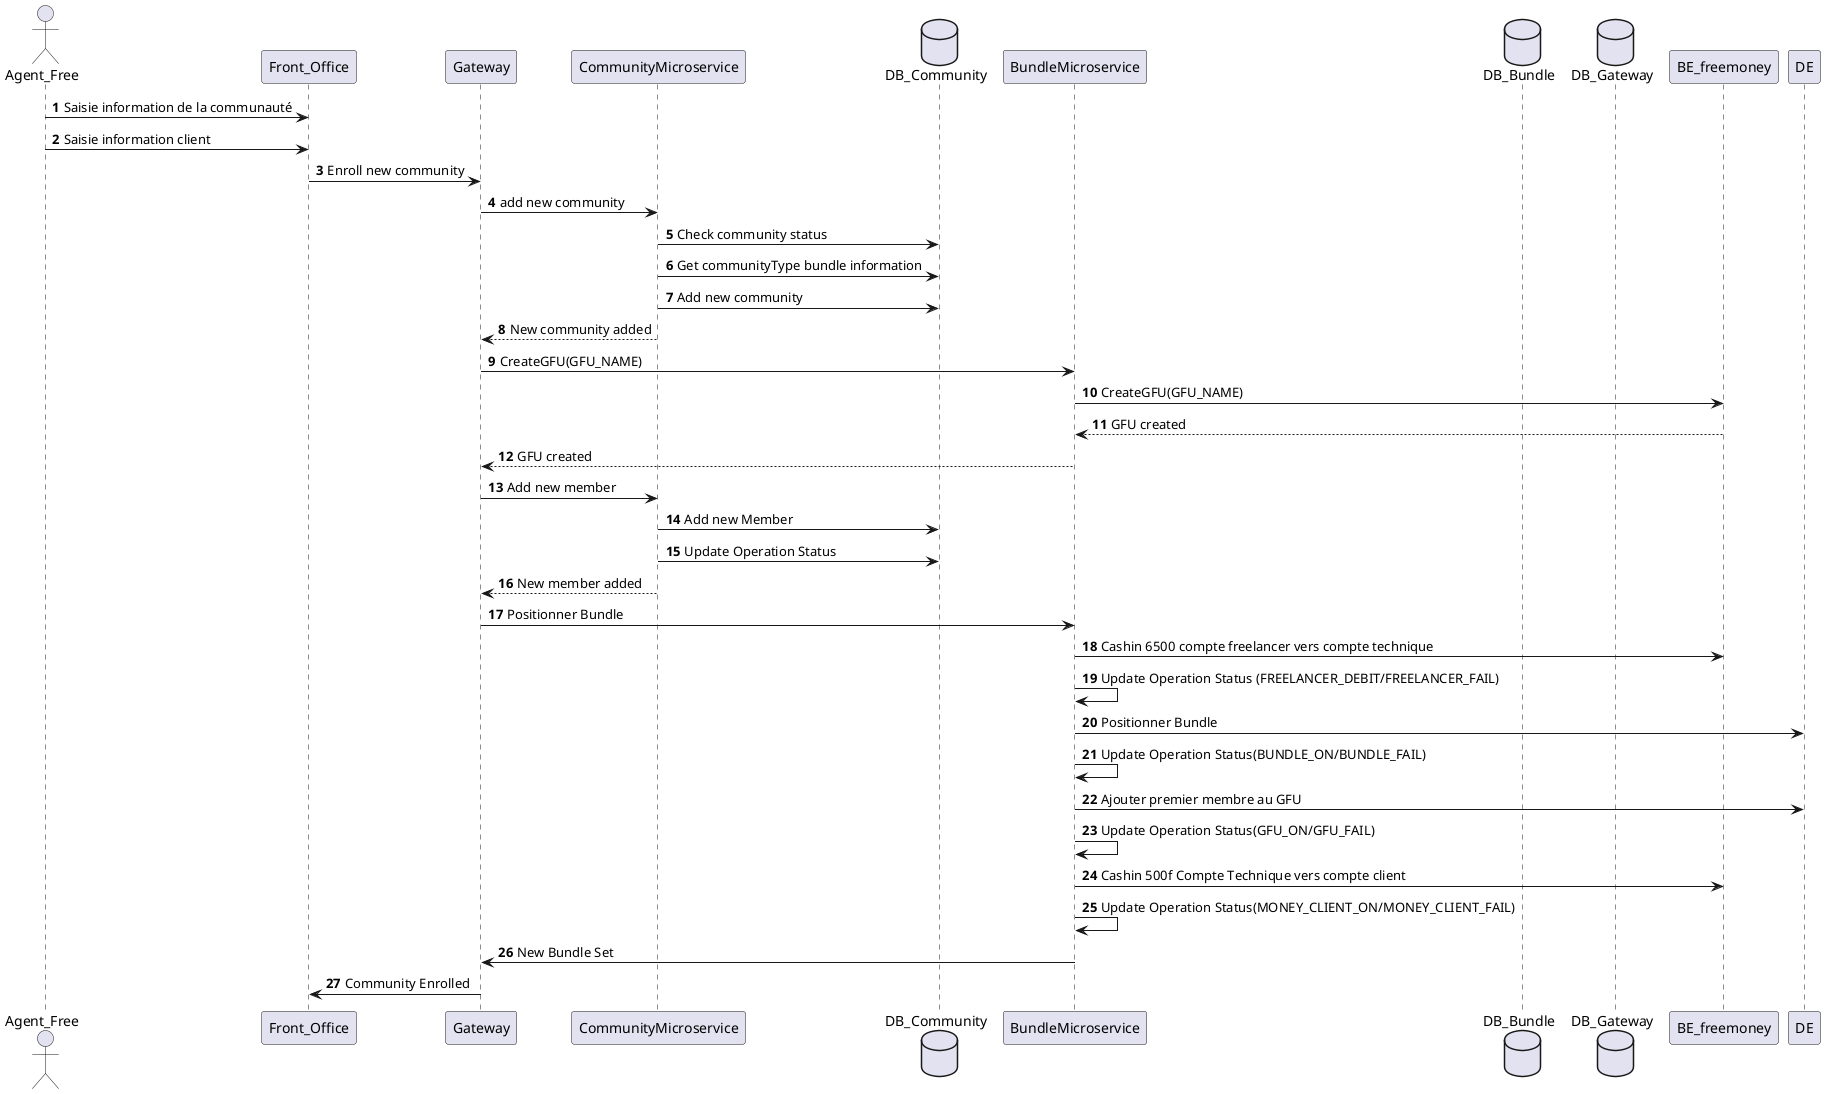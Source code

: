 @startuml
autonumber
Actor Agent_Free
participant Front_Office
participant Gateway
participant CommunityMicroservice
database DB_Community
participant BundleMicroservice
database DB_Bundle
database DB_Gateway
participant BE_freemoney
participant DE




Agent_Free->Front_Office: Saisie information de la communauté
Agent_Free->Front_Office: Saisie information client
Front_Office->Gateway: Enroll new community
Gateway->CommunityMicroservice: add new community
CommunityMicroservice->DB_Community: Check community status

CommunityMicroservice->DB_Community: Get communityType bundle information
CommunityMicroservice->DB_Community: Add new community
CommunityMicroservice-->Gateway: New community added

Gateway->BundleMicroservice: CreateGFU(GFU_NAME)
BundleMicroservice->BE_freemoney: CreateGFU(GFU_NAME)
BE_freemoney-->BundleMicroservice: GFU created
BundleMicroservice-->Gateway: GFU created

Gateway->CommunityMicroservice: Add new member
CommunityMicroservice->DB_Community: Add new Member
CommunityMicroservice->DB_Community: Update Operation Status
CommunityMicroservice-->Gateway: New member added

Gateway->BundleMicroservice: Positionner Bundle
BundleMicroservice->BE_freemoney: Cashin 6500 compte freelancer vers compte technique
BundleMicroservice->BundleMicroservice: Update Operation Status (FREELANCER_DEBIT/FREELANCER_FAIL)
BundleMicroservice->DE: Positionner Bundle
BundleMicroservice->BundleMicroservice: Update Operation Status(BUNDLE_ON/BUNDLE_FAIL)
BundleMicroservice->DE: Ajouter premier membre au GFU
BundleMicroservice->BundleMicroservice: Update Operation Status(GFU_ON/GFU_FAIL)
BundleMicroservice->BE_freemoney: Cashin 500f Compte Technique vers compte client
BundleMicroservice->BundleMicroservice: Update Operation Status(MONEY_CLIENT_ON/MONEY_CLIENT_FAIL)
BundleMicroservice->Gateway: New Bundle Set


Gateway->Front_Office: Community Enrolled

@enduml